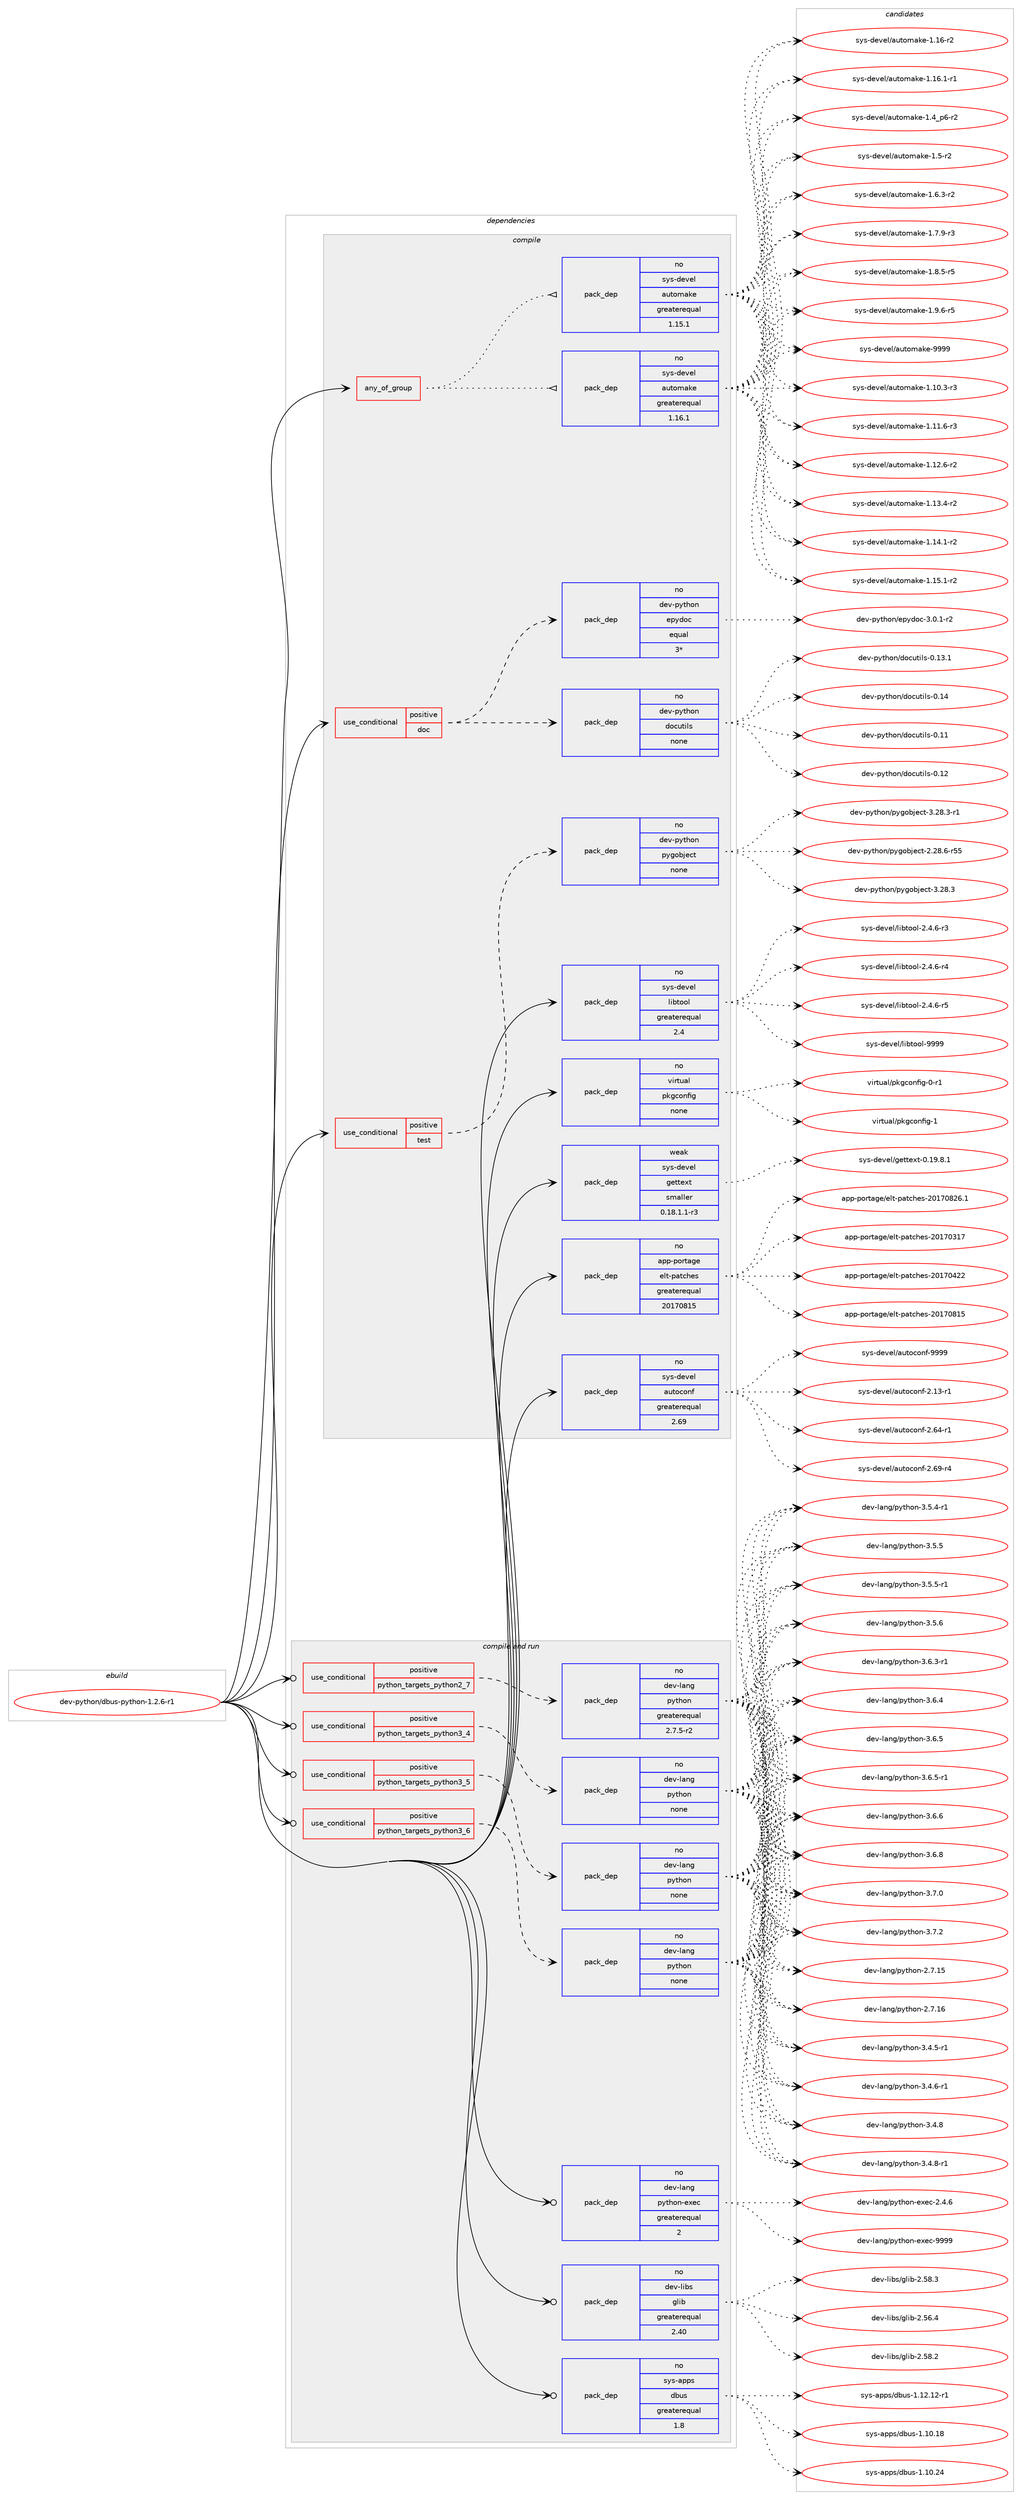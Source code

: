 digraph prolog {

# *************
# Graph options
# *************

newrank=true;
concentrate=true;
compound=true;
graph [rankdir=LR,fontname=Helvetica,fontsize=10,ranksep=1.5];#, ranksep=2.5, nodesep=0.2];
edge  [arrowhead=vee];
node  [fontname=Helvetica,fontsize=10];

# **********
# The ebuild
# **********

subgraph cluster_leftcol {
color=gray;
rank=same;
label=<<i>ebuild</i>>;
id [label="dev-python/dbus-python-1.2.6-r1", color=red, width=4, href="../dev-python/dbus-python-1.2.6-r1.svg"];
}

# ****************
# The dependencies
# ****************

subgraph cluster_midcol {
color=gray;
label=<<i>dependencies</i>>;
subgraph cluster_compile {
fillcolor="#eeeeee";
style=filled;
label=<<i>compile</i>>;
subgraph any22677 {
dependency1405369 [label=<<TABLE BORDER="0" CELLBORDER="1" CELLSPACING="0" CELLPADDING="4"><TR><TD CELLPADDING="10">any_of_group</TD></TR></TABLE>>, shape=none, color=red];subgraph pack1009027 {
dependency1405370 [label=<<TABLE BORDER="0" CELLBORDER="1" CELLSPACING="0" CELLPADDING="4" WIDTH="220"><TR><TD ROWSPAN="6" CELLPADDING="30">pack_dep</TD></TR><TR><TD WIDTH="110">no</TD></TR><TR><TD>sys-devel</TD></TR><TR><TD>automake</TD></TR><TR><TD>greaterequal</TD></TR><TR><TD>1.16.1</TD></TR></TABLE>>, shape=none, color=blue];
}
dependency1405369:e -> dependency1405370:w [weight=20,style="dotted",arrowhead="oinv"];
subgraph pack1009028 {
dependency1405371 [label=<<TABLE BORDER="0" CELLBORDER="1" CELLSPACING="0" CELLPADDING="4" WIDTH="220"><TR><TD ROWSPAN="6" CELLPADDING="30">pack_dep</TD></TR><TR><TD WIDTH="110">no</TD></TR><TR><TD>sys-devel</TD></TR><TR><TD>automake</TD></TR><TR><TD>greaterequal</TD></TR><TR><TD>1.15.1</TD></TR></TABLE>>, shape=none, color=blue];
}
dependency1405369:e -> dependency1405371:w [weight=20,style="dotted",arrowhead="oinv"];
}
id:e -> dependency1405369:w [weight=20,style="solid",arrowhead="vee"];
subgraph cond373095 {
dependency1405372 [label=<<TABLE BORDER="0" CELLBORDER="1" CELLSPACING="0" CELLPADDING="4"><TR><TD ROWSPAN="3" CELLPADDING="10">use_conditional</TD></TR><TR><TD>positive</TD></TR><TR><TD>doc</TD></TR></TABLE>>, shape=none, color=red];
subgraph pack1009029 {
dependency1405373 [label=<<TABLE BORDER="0" CELLBORDER="1" CELLSPACING="0" CELLPADDING="4" WIDTH="220"><TR><TD ROWSPAN="6" CELLPADDING="30">pack_dep</TD></TR><TR><TD WIDTH="110">no</TD></TR><TR><TD>dev-python</TD></TR><TR><TD>docutils</TD></TR><TR><TD>none</TD></TR><TR><TD></TD></TR></TABLE>>, shape=none, color=blue];
}
dependency1405372:e -> dependency1405373:w [weight=20,style="dashed",arrowhead="vee"];
subgraph pack1009030 {
dependency1405374 [label=<<TABLE BORDER="0" CELLBORDER="1" CELLSPACING="0" CELLPADDING="4" WIDTH="220"><TR><TD ROWSPAN="6" CELLPADDING="30">pack_dep</TD></TR><TR><TD WIDTH="110">no</TD></TR><TR><TD>dev-python</TD></TR><TR><TD>epydoc</TD></TR><TR><TD>equal</TD></TR><TR><TD>3*</TD></TR></TABLE>>, shape=none, color=blue];
}
dependency1405372:e -> dependency1405374:w [weight=20,style="dashed",arrowhead="vee"];
}
id:e -> dependency1405372:w [weight=20,style="solid",arrowhead="vee"];
subgraph cond373096 {
dependency1405375 [label=<<TABLE BORDER="0" CELLBORDER="1" CELLSPACING="0" CELLPADDING="4"><TR><TD ROWSPAN="3" CELLPADDING="10">use_conditional</TD></TR><TR><TD>positive</TD></TR><TR><TD>test</TD></TR></TABLE>>, shape=none, color=red];
subgraph pack1009031 {
dependency1405376 [label=<<TABLE BORDER="0" CELLBORDER="1" CELLSPACING="0" CELLPADDING="4" WIDTH="220"><TR><TD ROWSPAN="6" CELLPADDING="30">pack_dep</TD></TR><TR><TD WIDTH="110">no</TD></TR><TR><TD>dev-python</TD></TR><TR><TD>pygobject</TD></TR><TR><TD>none</TD></TR><TR><TD></TD></TR></TABLE>>, shape=none, color=blue];
}
dependency1405375:e -> dependency1405376:w [weight=20,style="dashed",arrowhead="vee"];
}
id:e -> dependency1405375:w [weight=20,style="solid",arrowhead="vee"];
subgraph pack1009032 {
dependency1405377 [label=<<TABLE BORDER="0" CELLBORDER="1" CELLSPACING="0" CELLPADDING="4" WIDTH="220"><TR><TD ROWSPAN="6" CELLPADDING="30">pack_dep</TD></TR><TR><TD WIDTH="110">no</TD></TR><TR><TD>app-portage</TD></TR><TR><TD>elt-patches</TD></TR><TR><TD>greaterequal</TD></TR><TR><TD>20170815</TD></TR></TABLE>>, shape=none, color=blue];
}
id:e -> dependency1405377:w [weight=20,style="solid",arrowhead="vee"];
subgraph pack1009033 {
dependency1405378 [label=<<TABLE BORDER="0" CELLBORDER="1" CELLSPACING="0" CELLPADDING="4" WIDTH="220"><TR><TD ROWSPAN="6" CELLPADDING="30">pack_dep</TD></TR><TR><TD WIDTH="110">no</TD></TR><TR><TD>sys-devel</TD></TR><TR><TD>autoconf</TD></TR><TR><TD>greaterequal</TD></TR><TR><TD>2.69</TD></TR></TABLE>>, shape=none, color=blue];
}
id:e -> dependency1405378:w [weight=20,style="solid",arrowhead="vee"];
subgraph pack1009034 {
dependency1405379 [label=<<TABLE BORDER="0" CELLBORDER="1" CELLSPACING="0" CELLPADDING="4" WIDTH="220"><TR><TD ROWSPAN="6" CELLPADDING="30">pack_dep</TD></TR><TR><TD WIDTH="110">no</TD></TR><TR><TD>sys-devel</TD></TR><TR><TD>libtool</TD></TR><TR><TD>greaterequal</TD></TR><TR><TD>2.4</TD></TR></TABLE>>, shape=none, color=blue];
}
id:e -> dependency1405379:w [weight=20,style="solid",arrowhead="vee"];
subgraph pack1009035 {
dependency1405380 [label=<<TABLE BORDER="0" CELLBORDER="1" CELLSPACING="0" CELLPADDING="4" WIDTH="220"><TR><TD ROWSPAN="6" CELLPADDING="30">pack_dep</TD></TR><TR><TD WIDTH="110">no</TD></TR><TR><TD>virtual</TD></TR><TR><TD>pkgconfig</TD></TR><TR><TD>none</TD></TR><TR><TD></TD></TR></TABLE>>, shape=none, color=blue];
}
id:e -> dependency1405380:w [weight=20,style="solid",arrowhead="vee"];
subgraph pack1009036 {
dependency1405381 [label=<<TABLE BORDER="0" CELLBORDER="1" CELLSPACING="0" CELLPADDING="4" WIDTH="220"><TR><TD ROWSPAN="6" CELLPADDING="30">pack_dep</TD></TR><TR><TD WIDTH="110">weak</TD></TR><TR><TD>sys-devel</TD></TR><TR><TD>gettext</TD></TR><TR><TD>smaller</TD></TR><TR><TD>0.18.1.1-r3</TD></TR></TABLE>>, shape=none, color=blue];
}
id:e -> dependency1405381:w [weight=20,style="solid",arrowhead="vee"];
}
subgraph cluster_compileandrun {
fillcolor="#eeeeee";
style=filled;
label=<<i>compile and run</i>>;
subgraph cond373097 {
dependency1405382 [label=<<TABLE BORDER="0" CELLBORDER="1" CELLSPACING="0" CELLPADDING="4"><TR><TD ROWSPAN="3" CELLPADDING="10">use_conditional</TD></TR><TR><TD>positive</TD></TR><TR><TD>python_targets_python2_7</TD></TR></TABLE>>, shape=none, color=red];
subgraph pack1009037 {
dependency1405383 [label=<<TABLE BORDER="0" CELLBORDER="1" CELLSPACING="0" CELLPADDING="4" WIDTH="220"><TR><TD ROWSPAN="6" CELLPADDING="30">pack_dep</TD></TR><TR><TD WIDTH="110">no</TD></TR><TR><TD>dev-lang</TD></TR><TR><TD>python</TD></TR><TR><TD>greaterequal</TD></TR><TR><TD>2.7.5-r2</TD></TR></TABLE>>, shape=none, color=blue];
}
dependency1405382:e -> dependency1405383:w [weight=20,style="dashed",arrowhead="vee"];
}
id:e -> dependency1405382:w [weight=20,style="solid",arrowhead="odotvee"];
subgraph cond373098 {
dependency1405384 [label=<<TABLE BORDER="0" CELLBORDER="1" CELLSPACING="0" CELLPADDING="4"><TR><TD ROWSPAN="3" CELLPADDING="10">use_conditional</TD></TR><TR><TD>positive</TD></TR><TR><TD>python_targets_python3_4</TD></TR></TABLE>>, shape=none, color=red];
subgraph pack1009038 {
dependency1405385 [label=<<TABLE BORDER="0" CELLBORDER="1" CELLSPACING="0" CELLPADDING="4" WIDTH="220"><TR><TD ROWSPAN="6" CELLPADDING="30">pack_dep</TD></TR><TR><TD WIDTH="110">no</TD></TR><TR><TD>dev-lang</TD></TR><TR><TD>python</TD></TR><TR><TD>none</TD></TR><TR><TD></TD></TR></TABLE>>, shape=none, color=blue];
}
dependency1405384:e -> dependency1405385:w [weight=20,style="dashed",arrowhead="vee"];
}
id:e -> dependency1405384:w [weight=20,style="solid",arrowhead="odotvee"];
subgraph cond373099 {
dependency1405386 [label=<<TABLE BORDER="0" CELLBORDER="1" CELLSPACING="0" CELLPADDING="4"><TR><TD ROWSPAN="3" CELLPADDING="10">use_conditional</TD></TR><TR><TD>positive</TD></TR><TR><TD>python_targets_python3_5</TD></TR></TABLE>>, shape=none, color=red];
subgraph pack1009039 {
dependency1405387 [label=<<TABLE BORDER="0" CELLBORDER="1" CELLSPACING="0" CELLPADDING="4" WIDTH="220"><TR><TD ROWSPAN="6" CELLPADDING="30">pack_dep</TD></TR><TR><TD WIDTH="110">no</TD></TR><TR><TD>dev-lang</TD></TR><TR><TD>python</TD></TR><TR><TD>none</TD></TR><TR><TD></TD></TR></TABLE>>, shape=none, color=blue];
}
dependency1405386:e -> dependency1405387:w [weight=20,style="dashed",arrowhead="vee"];
}
id:e -> dependency1405386:w [weight=20,style="solid",arrowhead="odotvee"];
subgraph cond373100 {
dependency1405388 [label=<<TABLE BORDER="0" CELLBORDER="1" CELLSPACING="0" CELLPADDING="4"><TR><TD ROWSPAN="3" CELLPADDING="10">use_conditional</TD></TR><TR><TD>positive</TD></TR><TR><TD>python_targets_python3_6</TD></TR></TABLE>>, shape=none, color=red];
subgraph pack1009040 {
dependency1405389 [label=<<TABLE BORDER="0" CELLBORDER="1" CELLSPACING="0" CELLPADDING="4" WIDTH="220"><TR><TD ROWSPAN="6" CELLPADDING="30">pack_dep</TD></TR><TR><TD WIDTH="110">no</TD></TR><TR><TD>dev-lang</TD></TR><TR><TD>python</TD></TR><TR><TD>none</TD></TR><TR><TD></TD></TR></TABLE>>, shape=none, color=blue];
}
dependency1405388:e -> dependency1405389:w [weight=20,style="dashed",arrowhead="vee"];
}
id:e -> dependency1405388:w [weight=20,style="solid",arrowhead="odotvee"];
subgraph pack1009041 {
dependency1405390 [label=<<TABLE BORDER="0" CELLBORDER="1" CELLSPACING="0" CELLPADDING="4" WIDTH="220"><TR><TD ROWSPAN="6" CELLPADDING="30">pack_dep</TD></TR><TR><TD WIDTH="110">no</TD></TR><TR><TD>dev-lang</TD></TR><TR><TD>python-exec</TD></TR><TR><TD>greaterequal</TD></TR><TR><TD>2</TD></TR></TABLE>>, shape=none, color=blue];
}
id:e -> dependency1405390:w [weight=20,style="solid",arrowhead="odotvee"];
subgraph pack1009042 {
dependency1405391 [label=<<TABLE BORDER="0" CELLBORDER="1" CELLSPACING="0" CELLPADDING="4" WIDTH="220"><TR><TD ROWSPAN="6" CELLPADDING="30">pack_dep</TD></TR><TR><TD WIDTH="110">no</TD></TR><TR><TD>dev-libs</TD></TR><TR><TD>glib</TD></TR><TR><TD>greaterequal</TD></TR><TR><TD>2.40</TD></TR></TABLE>>, shape=none, color=blue];
}
id:e -> dependency1405391:w [weight=20,style="solid",arrowhead="odotvee"];
subgraph pack1009043 {
dependency1405392 [label=<<TABLE BORDER="0" CELLBORDER="1" CELLSPACING="0" CELLPADDING="4" WIDTH="220"><TR><TD ROWSPAN="6" CELLPADDING="30">pack_dep</TD></TR><TR><TD WIDTH="110">no</TD></TR><TR><TD>sys-apps</TD></TR><TR><TD>dbus</TD></TR><TR><TD>greaterequal</TD></TR><TR><TD>1.8</TD></TR></TABLE>>, shape=none, color=blue];
}
id:e -> dependency1405392:w [weight=20,style="solid",arrowhead="odotvee"];
}
subgraph cluster_run {
fillcolor="#eeeeee";
style=filled;
label=<<i>run</i>>;
}
}

# **************
# The candidates
# **************

subgraph cluster_choices {
rank=same;
color=gray;
label=<<i>candidates</i>>;

subgraph choice1009027 {
color=black;
nodesep=1;
choice11512111545100101118101108479711711611110997107101454946494846514511451 [label="sys-devel/automake-1.10.3-r3", color=red, width=4,href="../sys-devel/automake-1.10.3-r3.svg"];
choice11512111545100101118101108479711711611110997107101454946494946544511451 [label="sys-devel/automake-1.11.6-r3", color=red, width=4,href="../sys-devel/automake-1.11.6-r3.svg"];
choice11512111545100101118101108479711711611110997107101454946495046544511450 [label="sys-devel/automake-1.12.6-r2", color=red, width=4,href="../sys-devel/automake-1.12.6-r2.svg"];
choice11512111545100101118101108479711711611110997107101454946495146524511450 [label="sys-devel/automake-1.13.4-r2", color=red, width=4,href="../sys-devel/automake-1.13.4-r2.svg"];
choice11512111545100101118101108479711711611110997107101454946495246494511450 [label="sys-devel/automake-1.14.1-r2", color=red, width=4,href="../sys-devel/automake-1.14.1-r2.svg"];
choice11512111545100101118101108479711711611110997107101454946495346494511450 [label="sys-devel/automake-1.15.1-r2", color=red, width=4,href="../sys-devel/automake-1.15.1-r2.svg"];
choice1151211154510010111810110847971171161111099710710145494649544511450 [label="sys-devel/automake-1.16-r2", color=red, width=4,href="../sys-devel/automake-1.16-r2.svg"];
choice11512111545100101118101108479711711611110997107101454946495446494511449 [label="sys-devel/automake-1.16.1-r1", color=red, width=4,href="../sys-devel/automake-1.16.1-r1.svg"];
choice115121115451001011181011084797117116111109971071014549465295112544511450 [label="sys-devel/automake-1.4_p6-r2", color=red, width=4,href="../sys-devel/automake-1.4_p6-r2.svg"];
choice11512111545100101118101108479711711611110997107101454946534511450 [label="sys-devel/automake-1.5-r2", color=red, width=4,href="../sys-devel/automake-1.5-r2.svg"];
choice115121115451001011181011084797117116111109971071014549465446514511450 [label="sys-devel/automake-1.6.3-r2", color=red, width=4,href="../sys-devel/automake-1.6.3-r2.svg"];
choice115121115451001011181011084797117116111109971071014549465546574511451 [label="sys-devel/automake-1.7.9-r3", color=red, width=4,href="../sys-devel/automake-1.7.9-r3.svg"];
choice115121115451001011181011084797117116111109971071014549465646534511453 [label="sys-devel/automake-1.8.5-r5", color=red, width=4,href="../sys-devel/automake-1.8.5-r5.svg"];
choice115121115451001011181011084797117116111109971071014549465746544511453 [label="sys-devel/automake-1.9.6-r5", color=red, width=4,href="../sys-devel/automake-1.9.6-r5.svg"];
choice115121115451001011181011084797117116111109971071014557575757 [label="sys-devel/automake-9999", color=red, width=4,href="../sys-devel/automake-9999.svg"];
dependency1405370:e -> choice11512111545100101118101108479711711611110997107101454946494846514511451:w [style=dotted,weight="100"];
dependency1405370:e -> choice11512111545100101118101108479711711611110997107101454946494946544511451:w [style=dotted,weight="100"];
dependency1405370:e -> choice11512111545100101118101108479711711611110997107101454946495046544511450:w [style=dotted,weight="100"];
dependency1405370:e -> choice11512111545100101118101108479711711611110997107101454946495146524511450:w [style=dotted,weight="100"];
dependency1405370:e -> choice11512111545100101118101108479711711611110997107101454946495246494511450:w [style=dotted,weight="100"];
dependency1405370:e -> choice11512111545100101118101108479711711611110997107101454946495346494511450:w [style=dotted,weight="100"];
dependency1405370:e -> choice1151211154510010111810110847971171161111099710710145494649544511450:w [style=dotted,weight="100"];
dependency1405370:e -> choice11512111545100101118101108479711711611110997107101454946495446494511449:w [style=dotted,weight="100"];
dependency1405370:e -> choice115121115451001011181011084797117116111109971071014549465295112544511450:w [style=dotted,weight="100"];
dependency1405370:e -> choice11512111545100101118101108479711711611110997107101454946534511450:w [style=dotted,weight="100"];
dependency1405370:e -> choice115121115451001011181011084797117116111109971071014549465446514511450:w [style=dotted,weight="100"];
dependency1405370:e -> choice115121115451001011181011084797117116111109971071014549465546574511451:w [style=dotted,weight="100"];
dependency1405370:e -> choice115121115451001011181011084797117116111109971071014549465646534511453:w [style=dotted,weight="100"];
dependency1405370:e -> choice115121115451001011181011084797117116111109971071014549465746544511453:w [style=dotted,weight="100"];
dependency1405370:e -> choice115121115451001011181011084797117116111109971071014557575757:w [style=dotted,weight="100"];
}
subgraph choice1009028 {
color=black;
nodesep=1;
choice11512111545100101118101108479711711611110997107101454946494846514511451 [label="sys-devel/automake-1.10.3-r3", color=red, width=4,href="../sys-devel/automake-1.10.3-r3.svg"];
choice11512111545100101118101108479711711611110997107101454946494946544511451 [label="sys-devel/automake-1.11.6-r3", color=red, width=4,href="../sys-devel/automake-1.11.6-r3.svg"];
choice11512111545100101118101108479711711611110997107101454946495046544511450 [label="sys-devel/automake-1.12.6-r2", color=red, width=4,href="../sys-devel/automake-1.12.6-r2.svg"];
choice11512111545100101118101108479711711611110997107101454946495146524511450 [label="sys-devel/automake-1.13.4-r2", color=red, width=4,href="../sys-devel/automake-1.13.4-r2.svg"];
choice11512111545100101118101108479711711611110997107101454946495246494511450 [label="sys-devel/automake-1.14.1-r2", color=red, width=4,href="../sys-devel/automake-1.14.1-r2.svg"];
choice11512111545100101118101108479711711611110997107101454946495346494511450 [label="sys-devel/automake-1.15.1-r2", color=red, width=4,href="../sys-devel/automake-1.15.1-r2.svg"];
choice1151211154510010111810110847971171161111099710710145494649544511450 [label="sys-devel/automake-1.16-r2", color=red, width=4,href="../sys-devel/automake-1.16-r2.svg"];
choice11512111545100101118101108479711711611110997107101454946495446494511449 [label="sys-devel/automake-1.16.1-r1", color=red, width=4,href="../sys-devel/automake-1.16.1-r1.svg"];
choice115121115451001011181011084797117116111109971071014549465295112544511450 [label="sys-devel/automake-1.4_p6-r2", color=red, width=4,href="../sys-devel/automake-1.4_p6-r2.svg"];
choice11512111545100101118101108479711711611110997107101454946534511450 [label="sys-devel/automake-1.5-r2", color=red, width=4,href="../sys-devel/automake-1.5-r2.svg"];
choice115121115451001011181011084797117116111109971071014549465446514511450 [label="sys-devel/automake-1.6.3-r2", color=red, width=4,href="../sys-devel/automake-1.6.3-r2.svg"];
choice115121115451001011181011084797117116111109971071014549465546574511451 [label="sys-devel/automake-1.7.9-r3", color=red, width=4,href="../sys-devel/automake-1.7.9-r3.svg"];
choice115121115451001011181011084797117116111109971071014549465646534511453 [label="sys-devel/automake-1.8.5-r5", color=red, width=4,href="../sys-devel/automake-1.8.5-r5.svg"];
choice115121115451001011181011084797117116111109971071014549465746544511453 [label="sys-devel/automake-1.9.6-r5", color=red, width=4,href="../sys-devel/automake-1.9.6-r5.svg"];
choice115121115451001011181011084797117116111109971071014557575757 [label="sys-devel/automake-9999", color=red, width=4,href="../sys-devel/automake-9999.svg"];
dependency1405371:e -> choice11512111545100101118101108479711711611110997107101454946494846514511451:w [style=dotted,weight="100"];
dependency1405371:e -> choice11512111545100101118101108479711711611110997107101454946494946544511451:w [style=dotted,weight="100"];
dependency1405371:e -> choice11512111545100101118101108479711711611110997107101454946495046544511450:w [style=dotted,weight="100"];
dependency1405371:e -> choice11512111545100101118101108479711711611110997107101454946495146524511450:w [style=dotted,weight="100"];
dependency1405371:e -> choice11512111545100101118101108479711711611110997107101454946495246494511450:w [style=dotted,weight="100"];
dependency1405371:e -> choice11512111545100101118101108479711711611110997107101454946495346494511450:w [style=dotted,weight="100"];
dependency1405371:e -> choice1151211154510010111810110847971171161111099710710145494649544511450:w [style=dotted,weight="100"];
dependency1405371:e -> choice11512111545100101118101108479711711611110997107101454946495446494511449:w [style=dotted,weight="100"];
dependency1405371:e -> choice115121115451001011181011084797117116111109971071014549465295112544511450:w [style=dotted,weight="100"];
dependency1405371:e -> choice11512111545100101118101108479711711611110997107101454946534511450:w [style=dotted,weight="100"];
dependency1405371:e -> choice115121115451001011181011084797117116111109971071014549465446514511450:w [style=dotted,weight="100"];
dependency1405371:e -> choice115121115451001011181011084797117116111109971071014549465546574511451:w [style=dotted,weight="100"];
dependency1405371:e -> choice115121115451001011181011084797117116111109971071014549465646534511453:w [style=dotted,weight="100"];
dependency1405371:e -> choice115121115451001011181011084797117116111109971071014549465746544511453:w [style=dotted,weight="100"];
dependency1405371:e -> choice115121115451001011181011084797117116111109971071014557575757:w [style=dotted,weight="100"];
}
subgraph choice1009029 {
color=black;
nodesep=1;
choice1001011184511212111610411111047100111991171161051081154548464949 [label="dev-python/docutils-0.11", color=red, width=4,href="../dev-python/docutils-0.11.svg"];
choice1001011184511212111610411111047100111991171161051081154548464950 [label="dev-python/docutils-0.12", color=red, width=4,href="../dev-python/docutils-0.12.svg"];
choice10010111845112121116104111110471001119911711610510811545484649514649 [label="dev-python/docutils-0.13.1", color=red, width=4,href="../dev-python/docutils-0.13.1.svg"];
choice1001011184511212111610411111047100111991171161051081154548464952 [label="dev-python/docutils-0.14", color=red, width=4,href="../dev-python/docutils-0.14.svg"];
dependency1405373:e -> choice1001011184511212111610411111047100111991171161051081154548464949:w [style=dotted,weight="100"];
dependency1405373:e -> choice1001011184511212111610411111047100111991171161051081154548464950:w [style=dotted,weight="100"];
dependency1405373:e -> choice10010111845112121116104111110471001119911711610510811545484649514649:w [style=dotted,weight="100"];
dependency1405373:e -> choice1001011184511212111610411111047100111991171161051081154548464952:w [style=dotted,weight="100"];
}
subgraph choice1009030 {
color=black;
nodesep=1;
choice1001011184511212111610411111047101112121100111994551464846494511450 [label="dev-python/epydoc-3.0.1-r2", color=red, width=4,href="../dev-python/epydoc-3.0.1-r2.svg"];
dependency1405374:e -> choice1001011184511212111610411111047101112121100111994551464846494511450:w [style=dotted,weight="100"];
}
subgraph choice1009031 {
color=black;
nodesep=1;
choice1001011184511212111610411111047112121103111981061019911645504650564654451145353 [label="dev-python/pygobject-2.28.6-r55", color=red, width=4,href="../dev-python/pygobject-2.28.6-r55.svg"];
choice1001011184511212111610411111047112121103111981061019911645514650564651 [label="dev-python/pygobject-3.28.3", color=red, width=4,href="../dev-python/pygobject-3.28.3.svg"];
choice10010111845112121116104111110471121211031119810610199116455146505646514511449 [label="dev-python/pygobject-3.28.3-r1", color=red, width=4,href="../dev-python/pygobject-3.28.3-r1.svg"];
dependency1405376:e -> choice1001011184511212111610411111047112121103111981061019911645504650564654451145353:w [style=dotted,weight="100"];
dependency1405376:e -> choice1001011184511212111610411111047112121103111981061019911645514650564651:w [style=dotted,weight="100"];
dependency1405376:e -> choice10010111845112121116104111110471121211031119810610199116455146505646514511449:w [style=dotted,weight="100"];
}
subgraph choice1009032 {
color=black;
nodesep=1;
choice97112112451121111141169710310147101108116451129711699104101115455048495548514955 [label="app-portage/elt-patches-20170317", color=red, width=4,href="../app-portage/elt-patches-20170317.svg"];
choice97112112451121111141169710310147101108116451129711699104101115455048495548525050 [label="app-portage/elt-patches-20170422", color=red, width=4,href="../app-portage/elt-patches-20170422.svg"];
choice97112112451121111141169710310147101108116451129711699104101115455048495548564953 [label="app-portage/elt-patches-20170815", color=red, width=4,href="../app-portage/elt-patches-20170815.svg"];
choice971121124511211111411697103101471011081164511297116991041011154550484955485650544649 [label="app-portage/elt-patches-20170826.1", color=red, width=4,href="../app-portage/elt-patches-20170826.1.svg"];
dependency1405377:e -> choice97112112451121111141169710310147101108116451129711699104101115455048495548514955:w [style=dotted,weight="100"];
dependency1405377:e -> choice97112112451121111141169710310147101108116451129711699104101115455048495548525050:w [style=dotted,weight="100"];
dependency1405377:e -> choice97112112451121111141169710310147101108116451129711699104101115455048495548564953:w [style=dotted,weight="100"];
dependency1405377:e -> choice971121124511211111411697103101471011081164511297116991041011154550484955485650544649:w [style=dotted,weight="100"];
}
subgraph choice1009033 {
color=black;
nodesep=1;
choice1151211154510010111810110847971171161119911111010245504649514511449 [label="sys-devel/autoconf-2.13-r1", color=red, width=4,href="../sys-devel/autoconf-2.13-r1.svg"];
choice1151211154510010111810110847971171161119911111010245504654524511449 [label="sys-devel/autoconf-2.64-r1", color=red, width=4,href="../sys-devel/autoconf-2.64-r1.svg"];
choice1151211154510010111810110847971171161119911111010245504654574511452 [label="sys-devel/autoconf-2.69-r4", color=red, width=4,href="../sys-devel/autoconf-2.69-r4.svg"];
choice115121115451001011181011084797117116111991111101024557575757 [label="sys-devel/autoconf-9999", color=red, width=4,href="../sys-devel/autoconf-9999.svg"];
dependency1405378:e -> choice1151211154510010111810110847971171161119911111010245504649514511449:w [style=dotted,weight="100"];
dependency1405378:e -> choice1151211154510010111810110847971171161119911111010245504654524511449:w [style=dotted,weight="100"];
dependency1405378:e -> choice1151211154510010111810110847971171161119911111010245504654574511452:w [style=dotted,weight="100"];
dependency1405378:e -> choice115121115451001011181011084797117116111991111101024557575757:w [style=dotted,weight="100"];
}
subgraph choice1009034 {
color=black;
nodesep=1;
choice1151211154510010111810110847108105981161111111084550465246544511451 [label="sys-devel/libtool-2.4.6-r3", color=red, width=4,href="../sys-devel/libtool-2.4.6-r3.svg"];
choice1151211154510010111810110847108105981161111111084550465246544511452 [label="sys-devel/libtool-2.4.6-r4", color=red, width=4,href="../sys-devel/libtool-2.4.6-r4.svg"];
choice1151211154510010111810110847108105981161111111084550465246544511453 [label="sys-devel/libtool-2.4.6-r5", color=red, width=4,href="../sys-devel/libtool-2.4.6-r5.svg"];
choice1151211154510010111810110847108105981161111111084557575757 [label="sys-devel/libtool-9999", color=red, width=4,href="../sys-devel/libtool-9999.svg"];
dependency1405379:e -> choice1151211154510010111810110847108105981161111111084550465246544511451:w [style=dotted,weight="100"];
dependency1405379:e -> choice1151211154510010111810110847108105981161111111084550465246544511452:w [style=dotted,weight="100"];
dependency1405379:e -> choice1151211154510010111810110847108105981161111111084550465246544511453:w [style=dotted,weight="100"];
dependency1405379:e -> choice1151211154510010111810110847108105981161111111084557575757:w [style=dotted,weight="100"];
}
subgraph choice1009035 {
color=black;
nodesep=1;
choice11810511411611797108471121071039911111010210510345484511449 [label="virtual/pkgconfig-0-r1", color=red, width=4,href="../virtual/pkgconfig-0-r1.svg"];
choice1181051141161179710847112107103991111101021051034549 [label="virtual/pkgconfig-1", color=red, width=4,href="../virtual/pkgconfig-1.svg"];
dependency1405380:e -> choice11810511411611797108471121071039911111010210510345484511449:w [style=dotted,weight="100"];
dependency1405380:e -> choice1181051141161179710847112107103991111101021051034549:w [style=dotted,weight="100"];
}
subgraph choice1009036 {
color=black;
nodesep=1;
choice1151211154510010111810110847103101116116101120116454846495746564649 [label="sys-devel/gettext-0.19.8.1", color=red, width=4,href="../sys-devel/gettext-0.19.8.1.svg"];
dependency1405381:e -> choice1151211154510010111810110847103101116116101120116454846495746564649:w [style=dotted,weight="100"];
}
subgraph choice1009037 {
color=black;
nodesep=1;
choice10010111845108971101034711212111610411111045504655464953 [label="dev-lang/python-2.7.15", color=red, width=4,href="../dev-lang/python-2.7.15.svg"];
choice10010111845108971101034711212111610411111045504655464954 [label="dev-lang/python-2.7.16", color=red, width=4,href="../dev-lang/python-2.7.16.svg"];
choice1001011184510897110103471121211161041111104551465246534511449 [label="dev-lang/python-3.4.5-r1", color=red, width=4,href="../dev-lang/python-3.4.5-r1.svg"];
choice1001011184510897110103471121211161041111104551465246544511449 [label="dev-lang/python-3.4.6-r1", color=red, width=4,href="../dev-lang/python-3.4.6-r1.svg"];
choice100101118451089711010347112121116104111110455146524656 [label="dev-lang/python-3.4.8", color=red, width=4,href="../dev-lang/python-3.4.8.svg"];
choice1001011184510897110103471121211161041111104551465246564511449 [label="dev-lang/python-3.4.8-r1", color=red, width=4,href="../dev-lang/python-3.4.8-r1.svg"];
choice1001011184510897110103471121211161041111104551465346524511449 [label="dev-lang/python-3.5.4-r1", color=red, width=4,href="../dev-lang/python-3.5.4-r1.svg"];
choice100101118451089711010347112121116104111110455146534653 [label="dev-lang/python-3.5.5", color=red, width=4,href="../dev-lang/python-3.5.5.svg"];
choice1001011184510897110103471121211161041111104551465346534511449 [label="dev-lang/python-3.5.5-r1", color=red, width=4,href="../dev-lang/python-3.5.5-r1.svg"];
choice100101118451089711010347112121116104111110455146534654 [label="dev-lang/python-3.5.6", color=red, width=4,href="../dev-lang/python-3.5.6.svg"];
choice1001011184510897110103471121211161041111104551465446514511449 [label="dev-lang/python-3.6.3-r1", color=red, width=4,href="../dev-lang/python-3.6.3-r1.svg"];
choice100101118451089711010347112121116104111110455146544652 [label="dev-lang/python-3.6.4", color=red, width=4,href="../dev-lang/python-3.6.4.svg"];
choice100101118451089711010347112121116104111110455146544653 [label="dev-lang/python-3.6.5", color=red, width=4,href="../dev-lang/python-3.6.5.svg"];
choice1001011184510897110103471121211161041111104551465446534511449 [label="dev-lang/python-3.6.5-r1", color=red, width=4,href="../dev-lang/python-3.6.5-r1.svg"];
choice100101118451089711010347112121116104111110455146544654 [label="dev-lang/python-3.6.6", color=red, width=4,href="../dev-lang/python-3.6.6.svg"];
choice100101118451089711010347112121116104111110455146544656 [label="dev-lang/python-3.6.8", color=red, width=4,href="../dev-lang/python-3.6.8.svg"];
choice100101118451089711010347112121116104111110455146554648 [label="dev-lang/python-3.7.0", color=red, width=4,href="../dev-lang/python-3.7.0.svg"];
choice100101118451089711010347112121116104111110455146554650 [label="dev-lang/python-3.7.2", color=red, width=4,href="../dev-lang/python-3.7.2.svg"];
dependency1405383:e -> choice10010111845108971101034711212111610411111045504655464953:w [style=dotted,weight="100"];
dependency1405383:e -> choice10010111845108971101034711212111610411111045504655464954:w [style=dotted,weight="100"];
dependency1405383:e -> choice1001011184510897110103471121211161041111104551465246534511449:w [style=dotted,weight="100"];
dependency1405383:e -> choice1001011184510897110103471121211161041111104551465246544511449:w [style=dotted,weight="100"];
dependency1405383:e -> choice100101118451089711010347112121116104111110455146524656:w [style=dotted,weight="100"];
dependency1405383:e -> choice1001011184510897110103471121211161041111104551465246564511449:w [style=dotted,weight="100"];
dependency1405383:e -> choice1001011184510897110103471121211161041111104551465346524511449:w [style=dotted,weight="100"];
dependency1405383:e -> choice100101118451089711010347112121116104111110455146534653:w [style=dotted,weight="100"];
dependency1405383:e -> choice1001011184510897110103471121211161041111104551465346534511449:w [style=dotted,weight="100"];
dependency1405383:e -> choice100101118451089711010347112121116104111110455146534654:w [style=dotted,weight="100"];
dependency1405383:e -> choice1001011184510897110103471121211161041111104551465446514511449:w [style=dotted,weight="100"];
dependency1405383:e -> choice100101118451089711010347112121116104111110455146544652:w [style=dotted,weight="100"];
dependency1405383:e -> choice100101118451089711010347112121116104111110455146544653:w [style=dotted,weight="100"];
dependency1405383:e -> choice1001011184510897110103471121211161041111104551465446534511449:w [style=dotted,weight="100"];
dependency1405383:e -> choice100101118451089711010347112121116104111110455146544654:w [style=dotted,weight="100"];
dependency1405383:e -> choice100101118451089711010347112121116104111110455146544656:w [style=dotted,weight="100"];
dependency1405383:e -> choice100101118451089711010347112121116104111110455146554648:w [style=dotted,weight="100"];
dependency1405383:e -> choice100101118451089711010347112121116104111110455146554650:w [style=dotted,weight="100"];
}
subgraph choice1009038 {
color=black;
nodesep=1;
choice10010111845108971101034711212111610411111045504655464953 [label="dev-lang/python-2.7.15", color=red, width=4,href="../dev-lang/python-2.7.15.svg"];
choice10010111845108971101034711212111610411111045504655464954 [label="dev-lang/python-2.7.16", color=red, width=4,href="../dev-lang/python-2.7.16.svg"];
choice1001011184510897110103471121211161041111104551465246534511449 [label="dev-lang/python-3.4.5-r1", color=red, width=4,href="../dev-lang/python-3.4.5-r1.svg"];
choice1001011184510897110103471121211161041111104551465246544511449 [label="dev-lang/python-3.4.6-r1", color=red, width=4,href="../dev-lang/python-3.4.6-r1.svg"];
choice100101118451089711010347112121116104111110455146524656 [label="dev-lang/python-3.4.8", color=red, width=4,href="../dev-lang/python-3.4.8.svg"];
choice1001011184510897110103471121211161041111104551465246564511449 [label="dev-lang/python-3.4.8-r1", color=red, width=4,href="../dev-lang/python-3.4.8-r1.svg"];
choice1001011184510897110103471121211161041111104551465346524511449 [label="dev-lang/python-3.5.4-r1", color=red, width=4,href="../dev-lang/python-3.5.4-r1.svg"];
choice100101118451089711010347112121116104111110455146534653 [label="dev-lang/python-3.5.5", color=red, width=4,href="../dev-lang/python-3.5.5.svg"];
choice1001011184510897110103471121211161041111104551465346534511449 [label="dev-lang/python-3.5.5-r1", color=red, width=4,href="../dev-lang/python-3.5.5-r1.svg"];
choice100101118451089711010347112121116104111110455146534654 [label="dev-lang/python-3.5.6", color=red, width=4,href="../dev-lang/python-3.5.6.svg"];
choice1001011184510897110103471121211161041111104551465446514511449 [label="dev-lang/python-3.6.3-r1", color=red, width=4,href="../dev-lang/python-3.6.3-r1.svg"];
choice100101118451089711010347112121116104111110455146544652 [label="dev-lang/python-3.6.4", color=red, width=4,href="../dev-lang/python-3.6.4.svg"];
choice100101118451089711010347112121116104111110455146544653 [label="dev-lang/python-3.6.5", color=red, width=4,href="../dev-lang/python-3.6.5.svg"];
choice1001011184510897110103471121211161041111104551465446534511449 [label="dev-lang/python-3.6.5-r1", color=red, width=4,href="../dev-lang/python-3.6.5-r1.svg"];
choice100101118451089711010347112121116104111110455146544654 [label="dev-lang/python-3.6.6", color=red, width=4,href="../dev-lang/python-3.6.6.svg"];
choice100101118451089711010347112121116104111110455146544656 [label="dev-lang/python-3.6.8", color=red, width=4,href="../dev-lang/python-3.6.8.svg"];
choice100101118451089711010347112121116104111110455146554648 [label="dev-lang/python-3.7.0", color=red, width=4,href="../dev-lang/python-3.7.0.svg"];
choice100101118451089711010347112121116104111110455146554650 [label="dev-lang/python-3.7.2", color=red, width=4,href="../dev-lang/python-3.7.2.svg"];
dependency1405385:e -> choice10010111845108971101034711212111610411111045504655464953:w [style=dotted,weight="100"];
dependency1405385:e -> choice10010111845108971101034711212111610411111045504655464954:w [style=dotted,weight="100"];
dependency1405385:e -> choice1001011184510897110103471121211161041111104551465246534511449:w [style=dotted,weight="100"];
dependency1405385:e -> choice1001011184510897110103471121211161041111104551465246544511449:w [style=dotted,weight="100"];
dependency1405385:e -> choice100101118451089711010347112121116104111110455146524656:w [style=dotted,weight="100"];
dependency1405385:e -> choice1001011184510897110103471121211161041111104551465246564511449:w [style=dotted,weight="100"];
dependency1405385:e -> choice1001011184510897110103471121211161041111104551465346524511449:w [style=dotted,weight="100"];
dependency1405385:e -> choice100101118451089711010347112121116104111110455146534653:w [style=dotted,weight="100"];
dependency1405385:e -> choice1001011184510897110103471121211161041111104551465346534511449:w [style=dotted,weight="100"];
dependency1405385:e -> choice100101118451089711010347112121116104111110455146534654:w [style=dotted,weight="100"];
dependency1405385:e -> choice1001011184510897110103471121211161041111104551465446514511449:w [style=dotted,weight="100"];
dependency1405385:e -> choice100101118451089711010347112121116104111110455146544652:w [style=dotted,weight="100"];
dependency1405385:e -> choice100101118451089711010347112121116104111110455146544653:w [style=dotted,weight="100"];
dependency1405385:e -> choice1001011184510897110103471121211161041111104551465446534511449:w [style=dotted,weight="100"];
dependency1405385:e -> choice100101118451089711010347112121116104111110455146544654:w [style=dotted,weight="100"];
dependency1405385:e -> choice100101118451089711010347112121116104111110455146544656:w [style=dotted,weight="100"];
dependency1405385:e -> choice100101118451089711010347112121116104111110455146554648:w [style=dotted,weight="100"];
dependency1405385:e -> choice100101118451089711010347112121116104111110455146554650:w [style=dotted,weight="100"];
}
subgraph choice1009039 {
color=black;
nodesep=1;
choice10010111845108971101034711212111610411111045504655464953 [label="dev-lang/python-2.7.15", color=red, width=4,href="../dev-lang/python-2.7.15.svg"];
choice10010111845108971101034711212111610411111045504655464954 [label="dev-lang/python-2.7.16", color=red, width=4,href="../dev-lang/python-2.7.16.svg"];
choice1001011184510897110103471121211161041111104551465246534511449 [label="dev-lang/python-3.4.5-r1", color=red, width=4,href="../dev-lang/python-3.4.5-r1.svg"];
choice1001011184510897110103471121211161041111104551465246544511449 [label="dev-lang/python-3.4.6-r1", color=red, width=4,href="../dev-lang/python-3.4.6-r1.svg"];
choice100101118451089711010347112121116104111110455146524656 [label="dev-lang/python-3.4.8", color=red, width=4,href="../dev-lang/python-3.4.8.svg"];
choice1001011184510897110103471121211161041111104551465246564511449 [label="dev-lang/python-3.4.8-r1", color=red, width=4,href="../dev-lang/python-3.4.8-r1.svg"];
choice1001011184510897110103471121211161041111104551465346524511449 [label="dev-lang/python-3.5.4-r1", color=red, width=4,href="../dev-lang/python-3.5.4-r1.svg"];
choice100101118451089711010347112121116104111110455146534653 [label="dev-lang/python-3.5.5", color=red, width=4,href="../dev-lang/python-3.5.5.svg"];
choice1001011184510897110103471121211161041111104551465346534511449 [label="dev-lang/python-3.5.5-r1", color=red, width=4,href="../dev-lang/python-3.5.5-r1.svg"];
choice100101118451089711010347112121116104111110455146534654 [label="dev-lang/python-3.5.6", color=red, width=4,href="../dev-lang/python-3.5.6.svg"];
choice1001011184510897110103471121211161041111104551465446514511449 [label="dev-lang/python-3.6.3-r1", color=red, width=4,href="../dev-lang/python-3.6.3-r1.svg"];
choice100101118451089711010347112121116104111110455146544652 [label="dev-lang/python-3.6.4", color=red, width=4,href="../dev-lang/python-3.6.4.svg"];
choice100101118451089711010347112121116104111110455146544653 [label="dev-lang/python-3.6.5", color=red, width=4,href="../dev-lang/python-3.6.5.svg"];
choice1001011184510897110103471121211161041111104551465446534511449 [label="dev-lang/python-3.6.5-r1", color=red, width=4,href="../dev-lang/python-3.6.5-r1.svg"];
choice100101118451089711010347112121116104111110455146544654 [label="dev-lang/python-3.6.6", color=red, width=4,href="../dev-lang/python-3.6.6.svg"];
choice100101118451089711010347112121116104111110455146544656 [label="dev-lang/python-3.6.8", color=red, width=4,href="../dev-lang/python-3.6.8.svg"];
choice100101118451089711010347112121116104111110455146554648 [label="dev-lang/python-3.7.0", color=red, width=4,href="../dev-lang/python-3.7.0.svg"];
choice100101118451089711010347112121116104111110455146554650 [label="dev-lang/python-3.7.2", color=red, width=4,href="../dev-lang/python-3.7.2.svg"];
dependency1405387:e -> choice10010111845108971101034711212111610411111045504655464953:w [style=dotted,weight="100"];
dependency1405387:e -> choice10010111845108971101034711212111610411111045504655464954:w [style=dotted,weight="100"];
dependency1405387:e -> choice1001011184510897110103471121211161041111104551465246534511449:w [style=dotted,weight="100"];
dependency1405387:e -> choice1001011184510897110103471121211161041111104551465246544511449:w [style=dotted,weight="100"];
dependency1405387:e -> choice100101118451089711010347112121116104111110455146524656:w [style=dotted,weight="100"];
dependency1405387:e -> choice1001011184510897110103471121211161041111104551465246564511449:w [style=dotted,weight="100"];
dependency1405387:e -> choice1001011184510897110103471121211161041111104551465346524511449:w [style=dotted,weight="100"];
dependency1405387:e -> choice100101118451089711010347112121116104111110455146534653:w [style=dotted,weight="100"];
dependency1405387:e -> choice1001011184510897110103471121211161041111104551465346534511449:w [style=dotted,weight="100"];
dependency1405387:e -> choice100101118451089711010347112121116104111110455146534654:w [style=dotted,weight="100"];
dependency1405387:e -> choice1001011184510897110103471121211161041111104551465446514511449:w [style=dotted,weight="100"];
dependency1405387:e -> choice100101118451089711010347112121116104111110455146544652:w [style=dotted,weight="100"];
dependency1405387:e -> choice100101118451089711010347112121116104111110455146544653:w [style=dotted,weight="100"];
dependency1405387:e -> choice1001011184510897110103471121211161041111104551465446534511449:w [style=dotted,weight="100"];
dependency1405387:e -> choice100101118451089711010347112121116104111110455146544654:w [style=dotted,weight="100"];
dependency1405387:e -> choice100101118451089711010347112121116104111110455146544656:w [style=dotted,weight="100"];
dependency1405387:e -> choice100101118451089711010347112121116104111110455146554648:w [style=dotted,weight="100"];
dependency1405387:e -> choice100101118451089711010347112121116104111110455146554650:w [style=dotted,weight="100"];
}
subgraph choice1009040 {
color=black;
nodesep=1;
choice10010111845108971101034711212111610411111045504655464953 [label="dev-lang/python-2.7.15", color=red, width=4,href="../dev-lang/python-2.7.15.svg"];
choice10010111845108971101034711212111610411111045504655464954 [label="dev-lang/python-2.7.16", color=red, width=4,href="../dev-lang/python-2.7.16.svg"];
choice1001011184510897110103471121211161041111104551465246534511449 [label="dev-lang/python-3.4.5-r1", color=red, width=4,href="../dev-lang/python-3.4.5-r1.svg"];
choice1001011184510897110103471121211161041111104551465246544511449 [label="dev-lang/python-3.4.6-r1", color=red, width=4,href="../dev-lang/python-3.4.6-r1.svg"];
choice100101118451089711010347112121116104111110455146524656 [label="dev-lang/python-3.4.8", color=red, width=4,href="../dev-lang/python-3.4.8.svg"];
choice1001011184510897110103471121211161041111104551465246564511449 [label="dev-lang/python-3.4.8-r1", color=red, width=4,href="../dev-lang/python-3.4.8-r1.svg"];
choice1001011184510897110103471121211161041111104551465346524511449 [label="dev-lang/python-3.5.4-r1", color=red, width=4,href="../dev-lang/python-3.5.4-r1.svg"];
choice100101118451089711010347112121116104111110455146534653 [label="dev-lang/python-3.5.5", color=red, width=4,href="../dev-lang/python-3.5.5.svg"];
choice1001011184510897110103471121211161041111104551465346534511449 [label="dev-lang/python-3.5.5-r1", color=red, width=4,href="../dev-lang/python-3.5.5-r1.svg"];
choice100101118451089711010347112121116104111110455146534654 [label="dev-lang/python-3.5.6", color=red, width=4,href="../dev-lang/python-3.5.6.svg"];
choice1001011184510897110103471121211161041111104551465446514511449 [label="dev-lang/python-3.6.3-r1", color=red, width=4,href="../dev-lang/python-3.6.3-r1.svg"];
choice100101118451089711010347112121116104111110455146544652 [label="dev-lang/python-3.6.4", color=red, width=4,href="../dev-lang/python-3.6.4.svg"];
choice100101118451089711010347112121116104111110455146544653 [label="dev-lang/python-3.6.5", color=red, width=4,href="../dev-lang/python-3.6.5.svg"];
choice1001011184510897110103471121211161041111104551465446534511449 [label="dev-lang/python-3.6.5-r1", color=red, width=4,href="../dev-lang/python-3.6.5-r1.svg"];
choice100101118451089711010347112121116104111110455146544654 [label="dev-lang/python-3.6.6", color=red, width=4,href="../dev-lang/python-3.6.6.svg"];
choice100101118451089711010347112121116104111110455146544656 [label="dev-lang/python-3.6.8", color=red, width=4,href="../dev-lang/python-3.6.8.svg"];
choice100101118451089711010347112121116104111110455146554648 [label="dev-lang/python-3.7.0", color=red, width=4,href="../dev-lang/python-3.7.0.svg"];
choice100101118451089711010347112121116104111110455146554650 [label="dev-lang/python-3.7.2", color=red, width=4,href="../dev-lang/python-3.7.2.svg"];
dependency1405389:e -> choice10010111845108971101034711212111610411111045504655464953:w [style=dotted,weight="100"];
dependency1405389:e -> choice10010111845108971101034711212111610411111045504655464954:w [style=dotted,weight="100"];
dependency1405389:e -> choice1001011184510897110103471121211161041111104551465246534511449:w [style=dotted,weight="100"];
dependency1405389:e -> choice1001011184510897110103471121211161041111104551465246544511449:w [style=dotted,weight="100"];
dependency1405389:e -> choice100101118451089711010347112121116104111110455146524656:w [style=dotted,weight="100"];
dependency1405389:e -> choice1001011184510897110103471121211161041111104551465246564511449:w [style=dotted,weight="100"];
dependency1405389:e -> choice1001011184510897110103471121211161041111104551465346524511449:w [style=dotted,weight="100"];
dependency1405389:e -> choice100101118451089711010347112121116104111110455146534653:w [style=dotted,weight="100"];
dependency1405389:e -> choice1001011184510897110103471121211161041111104551465346534511449:w [style=dotted,weight="100"];
dependency1405389:e -> choice100101118451089711010347112121116104111110455146534654:w [style=dotted,weight="100"];
dependency1405389:e -> choice1001011184510897110103471121211161041111104551465446514511449:w [style=dotted,weight="100"];
dependency1405389:e -> choice100101118451089711010347112121116104111110455146544652:w [style=dotted,weight="100"];
dependency1405389:e -> choice100101118451089711010347112121116104111110455146544653:w [style=dotted,weight="100"];
dependency1405389:e -> choice1001011184510897110103471121211161041111104551465446534511449:w [style=dotted,weight="100"];
dependency1405389:e -> choice100101118451089711010347112121116104111110455146544654:w [style=dotted,weight="100"];
dependency1405389:e -> choice100101118451089711010347112121116104111110455146544656:w [style=dotted,weight="100"];
dependency1405389:e -> choice100101118451089711010347112121116104111110455146554648:w [style=dotted,weight="100"];
dependency1405389:e -> choice100101118451089711010347112121116104111110455146554650:w [style=dotted,weight="100"];
}
subgraph choice1009041 {
color=black;
nodesep=1;
choice1001011184510897110103471121211161041111104510112010199455046524654 [label="dev-lang/python-exec-2.4.6", color=red, width=4,href="../dev-lang/python-exec-2.4.6.svg"];
choice10010111845108971101034711212111610411111045101120101994557575757 [label="dev-lang/python-exec-9999", color=red, width=4,href="../dev-lang/python-exec-9999.svg"];
dependency1405390:e -> choice1001011184510897110103471121211161041111104510112010199455046524654:w [style=dotted,weight="100"];
dependency1405390:e -> choice10010111845108971101034711212111610411111045101120101994557575757:w [style=dotted,weight="100"];
}
subgraph choice1009042 {
color=black;
nodesep=1;
choice1001011184510810598115471031081059845504653544652 [label="dev-libs/glib-2.56.4", color=red, width=4,href="../dev-libs/glib-2.56.4.svg"];
choice1001011184510810598115471031081059845504653564650 [label="dev-libs/glib-2.58.2", color=red, width=4,href="../dev-libs/glib-2.58.2.svg"];
choice1001011184510810598115471031081059845504653564651 [label="dev-libs/glib-2.58.3", color=red, width=4,href="../dev-libs/glib-2.58.3.svg"];
dependency1405391:e -> choice1001011184510810598115471031081059845504653544652:w [style=dotted,weight="100"];
dependency1405391:e -> choice1001011184510810598115471031081059845504653564650:w [style=dotted,weight="100"];
dependency1405391:e -> choice1001011184510810598115471031081059845504653564651:w [style=dotted,weight="100"];
}
subgraph choice1009043 {
color=black;
nodesep=1;
choice115121115459711211211547100981171154549464948464956 [label="sys-apps/dbus-1.10.18", color=red, width=4,href="../sys-apps/dbus-1.10.18.svg"];
choice115121115459711211211547100981171154549464948465052 [label="sys-apps/dbus-1.10.24", color=red, width=4,href="../sys-apps/dbus-1.10.24.svg"];
choice1151211154597112112115471009811711545494649504649504511449 [label="sys-apps/dbus-1.12.12-r1", color=red, width=4,href="../sys-apps/dbus-1.12.12-r1.svg"];
dependency1405392:e -> choice115121115459711211211547100981171154549464948464956:w [style=dotted,weight="100"];
dependency1405392:e -> choice115121115459711211211547100981171154549464948465052:w [style=dotted,weight="100"];
dependency1405392:e -> choice1151211154597112112115471009811711545494649504649504511449:w [style=dotted,weight="100"];
}
}

}
